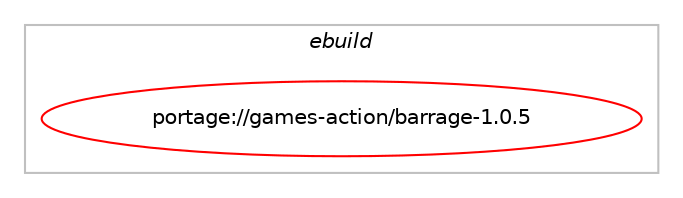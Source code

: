 digraph prolog {

# *************
# Graph options
# *************

newrank=true;
concentrate=true;
compound=true;
graph [rankdir=LR,fontname=Helvetica,fontsize=10,ranksep=1.5];#, ranksep=2.5, nodesep=0.2];
edge  [arrowhead=vee];
node  [fontname=Helvetica,fontsize=10];

# **********
# The ebuild
# **********

subgraph cluster_leftcol {
color=gray;
rank=same;
label=<<i>ebuild</i>>;
id [label="portage://games-action/barrage-1.0.5", color=red, width=4, href="../games-action/barrage-1.0.5.svg"];
}

# ****************
# The dependencies
# ****************

subgraph cluster_midcol {
color=gray;
label=<<i>dependencies</i>>;
subgraph cluster_compile {
fillcolor="#eeeeee";
style=filled;
label=<<i>compile</i>>;
# *** BEGIN UNKNOWN DEPENDENCY TYPE (TODO) ***
# id -> package_dependency(portage://games-action/barrage-1.0.5,install,no,acct-group,gamestat,none,[,,],[],[])
# *** END UNKNOWN DEPENDENCY TYPE (TODO) ***

# *** BEGIN UNKNOWN DEPENDENCY TYPE (TODO) ***
# id -> package_dependency(portage://games-action/barrage-1.0.5,install,no,media-libs,libsdl,none,[,,],[],[use(enable(sound),none),use(enable(video),none)])
# *** END UNKNOWN DEPENDENCY TYPE (TODO) ***

# *** BEGIN UNKNOWN DEPENDENCY TYPE (TODO) ***
# id -> package_dependency(portage://games-action/barrage-1.0.5,install,no,media-libs,sdl-mixer,none,[,,],[],[])
# *** END UNKNOWN DEPENDENCY TYPE (TODO) ***

}
subgraph cluster_compileandrun {
fillcolor="#eeeeee";
style=filled;
label=<<i>compile and run</i>>;
}
subgraph cluster_run {
fillcolor="#eeeeee";
style=filled;
label=<<i>run</i>>;
# *** BEGIN UNKNOWN DEPENDENCY TYPE (TODO) ***
# id -> package_dependency(portage://games-action/barrage-1.0.5,run,no,acct-group,gamestat,none,[,,],[],[])
# *** END UNKNOWN DEPENDENCY TYPE (TODO) ***

# *** BEGIN UNKNOWN DEPENDENCY TYPE (TODO) ***
# id -> package_dependency(portage://games-action/barrage-1.0.5,run,no,media-libs,libsdl,none,[,,],[],[use(enable(sound),none),use(enable(video),none)])
# *** END UNKNOWN DEPENDENCY TYPE (TODO) ***

# *** BEGIN UNKNOWN DEPENDENCY TYPE (TODO) ***
# id -> package_dependency(portage://games-action/barrage-1.0.5,run,no,media-libs,sdl-mixer,none,[,,],[],[])
# *** END UNKNOWN DEPENDENCY TYPE (TODO) ***

}
}

# **************
# The candidates
# **************

subgraph cluster_choices {
rank=same;
color=gray;
label=<<i>candidates</i>>;

}

}
